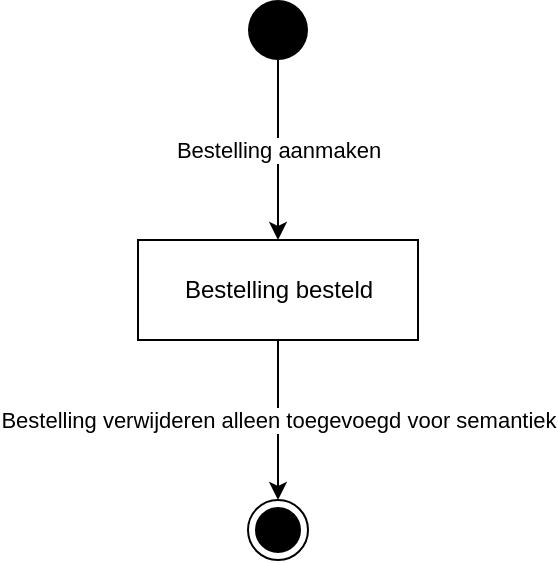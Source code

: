 <mxfile version="15.7.3" type="device"><diagram id="pd7d0I2hM6kGug9h9Wsq" name="lifecycle"><mxGraphModel dx="1104" dy="765" grid="1" gridSize="10" guides="1" tooltips="1" connect="1" arrows="1" fold="1" page="1" pageScale="1" pageWidth="850" pageHeight="1100" math="0" shadow="0"><root><mxCell id="0"/><mxCell id="1" parent="0"/><mxCell id="xi9mswe2YMefeNDM6V3e-7" value="Bestelling verwijderen alleen toegevoegd voor semantiek" style="edgeStyle=orthogonalEdgeStyle;rounded=0;orthogonalLoop=1;jettySize=auto;html=1;exitX=0.5;exitY=1;exitDx=0;exitDy=0;entryX=0.5;entryY=0;entryDx=0;entryDy=0;" edge="1" parent="1" source="xi9mswe2YMefeNDM6V3e-3" target="xi9mswe2YMefeNDM6V3e-6"><mxGeometry relative="1" as="geometry"/></mxCell><mxCell id="xi9mswe2YMefeNDM6V3e-3" value="Bestelling besteld" style="html=1;" vertex="1" parent="1"><mxGeometry x="345" y="280" width="140" height="50" as="geometry"/></mxCell><mxCell id="xi9mswe2YMefeNDM6V3e-5" value="Bestelling aanmaken" style="edgeStyle=orthogonalEdgeStyle;rounded=0;orthogonalLoop=1;jettySize=auto;html=1;entryX=0.5;entryY=0;entryDx=0;entryDy=0;" edge="1" parent="1" source="xi9mswe2YMefeNDM6V3e-4" target="xi9mswe2YMefeNDM6V3e-3"><mxGeometry relative="1" as="geometry"/></mxCell><mxCell id="xi9mswe2YMefeNDM6V3e-4" value="" style="ellipse;fillColor=#000000;strokeColor=none;" vertex="1" parent="1"><mxGeometry x="400" y="160" width="30" height="30" as="geometry"/></mxCell><mxCell id="xi9mswe2YMefeNDM6V3e-6" value="" style="ellipse;html=1;shape=endState;fillColor=#000000;strokeColor=#000000;" vertex="1" parent="1"><mxGeometry x="400" y="410" width="30" height="30" as="geometry"/></mxCell></root></mxGraphModel></diagram></mxfile>